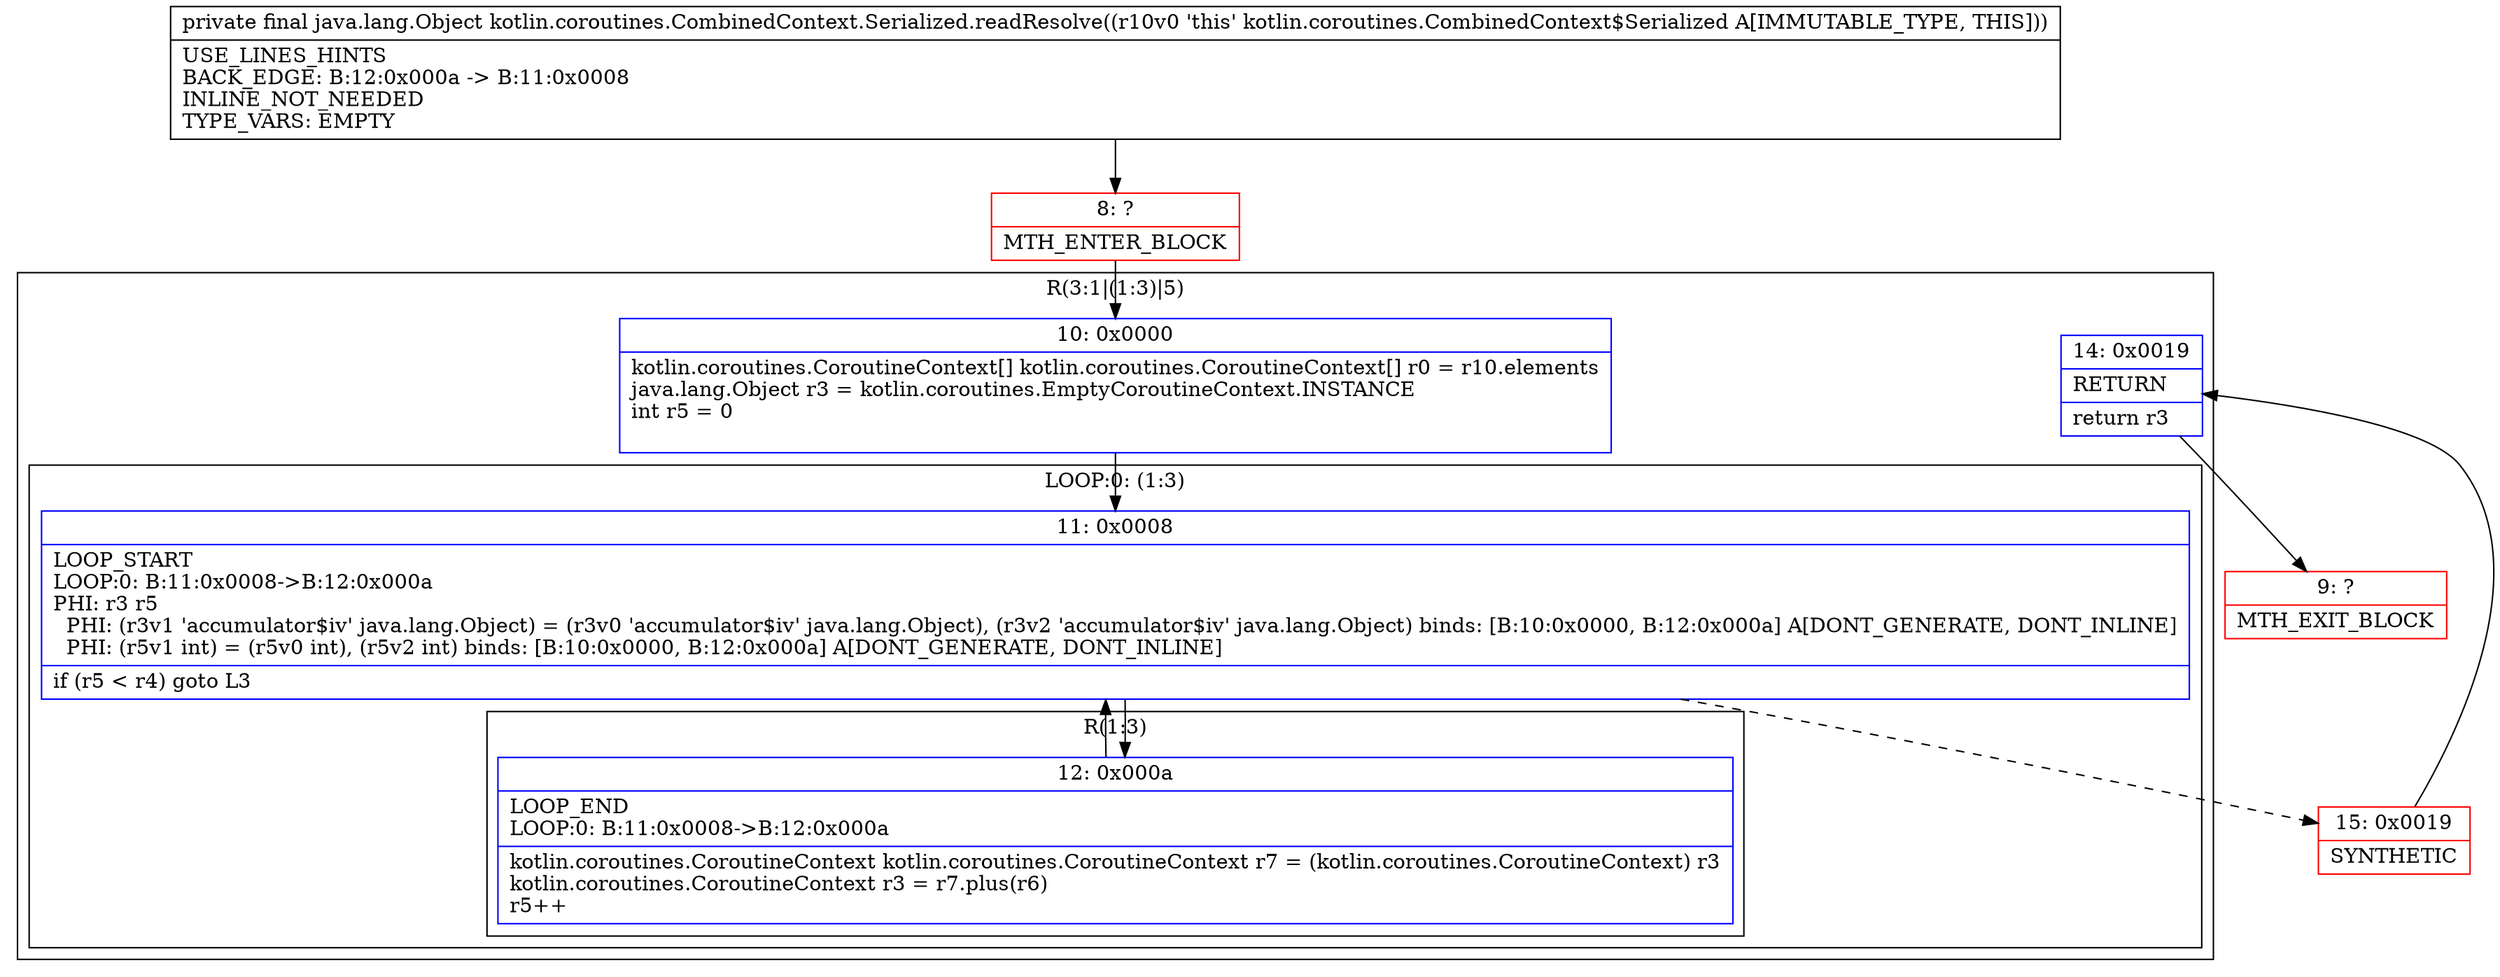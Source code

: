 digraph "CFG forkotlin.coroutines.CombinedContext.Serialized.readResolve()Ljava\/lang\/Object;" {
subgraph cluster_Region_895401393 {
label = "R(3:1|(1:3)|5)";
node [shape=record,color=blue];
Node_10 [shape=record,label="{10\:\ 0x0000|kotlin.coroutines.CoroutineContext[] kotlin.coroutines.CoroutineContext[] r0 = r10.elements\ljava.lang.Object r3 = kotlin.coroutines.EmptyCoroutineContext.INSTANCE\lint r5 = 0\l\l}"];
subgraph cluster_LoopRegion_958111486 {
label = "LOOP:0: (1:3)";
node [shape=record,color=blue];
Node_11 [shape=record,label="{11\:\ 0x0008|LOOP_START\lLOOP:0: B:11:0x0008\-\>B:12:0x000a\lPHI: r3 r5 \l  PHI: (r3v1 'accumulator$iv' java.lang.Object) = (r3v0 'accumulator$iv' java.lang.Object), (r3v2 'accumulator$iv' java.lang.Object) binds: [B:10:0x0000, B:12:0x000a] A[DONT_GENERATE, DONT_INLINE]\l  PHI: (r5v1 int) = (r5v0 int), (r5v2 int) binds: [B:10:0x0000, B:12:0x000a] A[DONT_GENERATE, DONT_INLINE]\l|if (r5 \< r4) goto L3\l}"];
subgraph cluster_Region_1916376520 {
label = "R(1:3)";
node [shape=record,color=blue];
Node_12 [shape=record,label="{12\:\ 0x000a|LOOP_END\lLOOP:0: B:11:0x0008\-\>B:12:0x000a\l|kotlin.coroutines.CoroutineContext kotlin.coroutines.CoroutineContext r7 = (kotlin.coroutines.CoroutineContext) r3\lkotlin.coroutines.CoroutineContext r3 = r7.plus(r6)\lr5++\l}"];
}
}
Node_14 [shape=record,label="{14\:\ 0x0019|RETURN\l|return r3\l}"];
}
Node_8 [shape=record,color=red,label="{8\:\ ?|MTH_ENTER_BLOCK\l}"];
Node_15 [shape=record,color=red,label="{15\:\ 0x0019|SYNTHETIC\l}"];
Node_9 [shape=record,color=red,label="{9\:\ ?|MTH_EXIT_BLOCK\l}"];
MethodNode[shape=record,label="{private final java.lang.Object kotlin.coroutines.CombinedContext.Serialized.readResolve((r10v0 'this' kotlin.coroutines.CombinedContext$Serialized A[IMMUTABLE_TYPE, THIS]))  | USE_LINES_HINTS\lBACK_EDGE: B:12:0x000a \-\> B:11:0x0008\lINLINE_NOT_NEEDED\lTYPE_VARS: EMPTY\l}"];
MethodNode -> Node_8;Node_10 -> Node_11;
Node_11 -> Node_12;
Node_11 -> Node_15[style=dashed];
Node_12 -> Node_11;
Node_14 -> Node_9;
Node_8 -> Node_10;
Node_15 -> Node_14;
}

